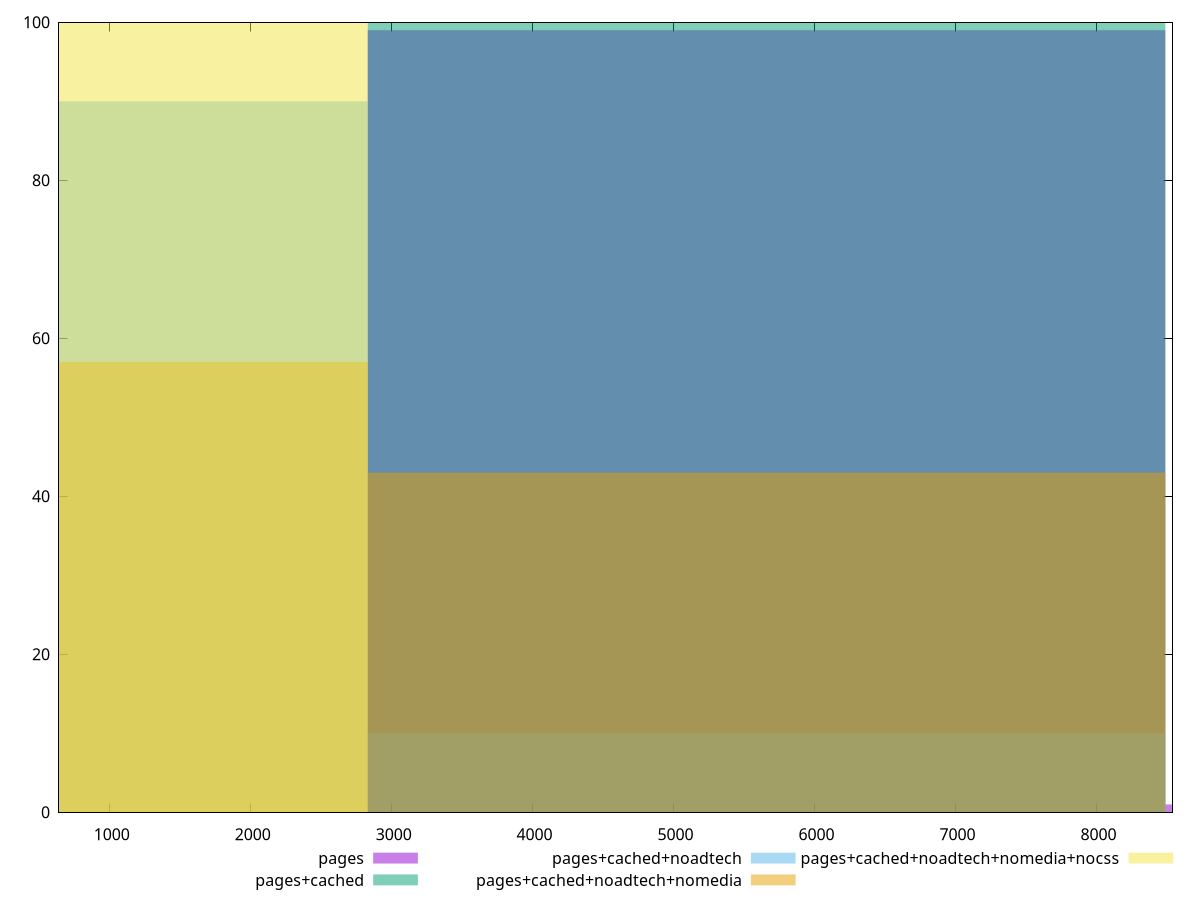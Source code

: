 reset

$pages <<EOF
5659.330997149808 99
11318.661994299617 1
EOF

$pagesCached <<EOF
5659.330997149808 100
EOF

$pagesCachedNoadtech <<EOF
5659.330997149808 10
0 90
EOF

$pagesCachedNoadtechNomedia <<EOF
0 57
5659.330997149808 43
EOF

$pagesCachedNoadtechNomediaNocss <<EOF
0 100
EOF

set key outside below
set boxwidth 5659.330997149808
set xrange [640:8540]
set yrange [0:100]
set trange [0:100]
set style fill transparent solid 0.5 noborder
set terminal svg size 640, 530 enhanced background rgb 'white'
set output "report_00015_2021-02-09T16-11-33.973Z/uses-text-compression/comparison/histogram/all_raw.svg"

plot $pages title "pages" with boxes, \
     $pagesCached title "pages+cached" with boxes, \
     $pagesCachedNoadtech title "pages+cached+noadtech" with boxes, \
     $pagesCachedNoadtechNomedia title "pages+cached+noadtech+nomedia" with boxes, \
     $pagesCachedNoadtechNomediaNocss title "pages+cached+noadtech+nomedia+nocss" with boxes

reset
